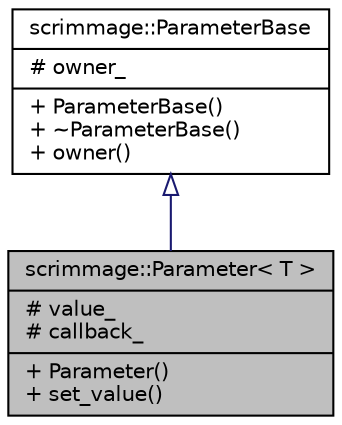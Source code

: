 digraph "scrimmage::Parameter&lt; T &gt;"
{
 // LATEX_PDF_SIZE
  edge [fontname="Helvetica",fontsize="10",labelfontname="Helvetica",labelfontsize="10"];
  node [fontname="Helvetica",fontsize="10",shape=record];
  Node1 [label="{scrimmage::Parameter\< T \>\n|# value_\l# callback_\l|+ Parameter()\l+ set_value()\l}",height=0.2,width=0.4,color="black", fillcolor="grey75", style="filled", fontcolor="black",tooltip=" "];
  Node2 -> Node1 [dir="back",color="midnightblue",fontsize="10",style="solid",arrowtail="onormal",fontname="Helvetica"];
  Node2 [label="{scrimmage::ParameterBase\n|# owner_\l|+ ParameterBase()\l+ ~ParameterBase()\l+ owner()\l}",height=0.2,width=0.4,color="black", fillcolor="white", style="filled",URL="$classscrimmage_1_1ParameterBase.html",tooltip=" "];
}
